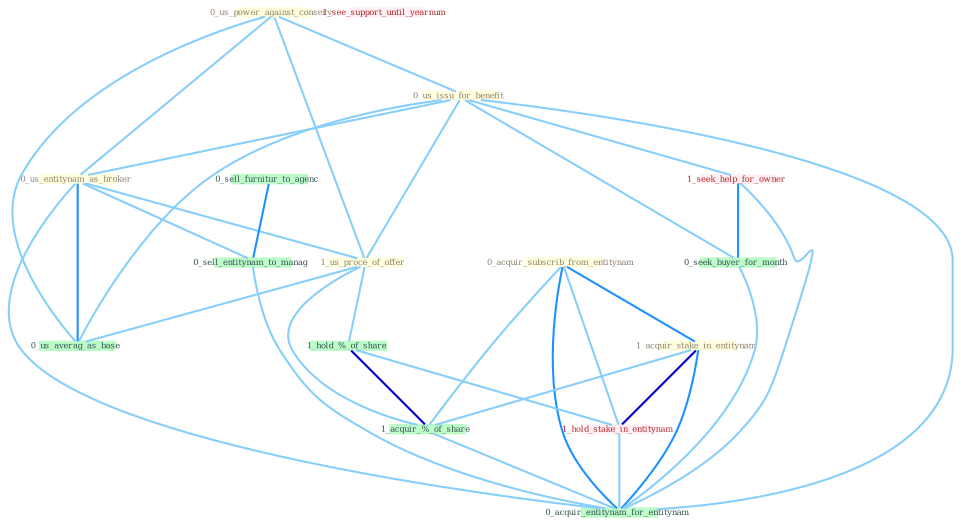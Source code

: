 Graph G{ 
    node
    [shape=polygon,style=filled,width=.5,height=.06,color="#BDFCC9",fixedsize=true,fontsize=4,
    fontcolor="#2f4f4f"];
    {node
    [color="#ffffe0", fontcolor="#8b7d6b"] "0_us_power_against_conserv " "0_us_issu_for_benefit " "0_us_entitynam_as_broker " "1_us_proce_of_offer " "0_acquir_subscrib_from_entitynam " "1_acquir_stake_in_entitynam "}
{node [color="#fff0f5", fontcolor="#b22222"] "1_hold_stake_in_entitynam " "1_seek_help_for_owner " "1_see_support_until_yearnum "}
edge [color="#B0E2FF"];

	"0_us_power_against_conserv " -- "0_us_issu_for_benefit " [w="1", color="#87cefa" ];
	"0_us_power_against_conserv " -- "0_us_entitynam_as_broker " [w="1", color="#87cefa" ];
	"0_us_power_against_conserv " -- "1_us_proce_of_offer " [w="1", color="#87cefa" ];
	"0_us_power_against_conserv " -- "0_us_averag_as_base " [w="1", color="#87cefa" ];
	"0_us_issu_for_benefit " -- "0_us_entitynam_as_broker " [w="1", color="#87cefa" ];
	"0_us_issu_for_benefit " -- "1_us_proce_of_offer " [w="1", color="#87cefa" ];
	"0_us_issu_for_benefit " -- "1_seek_help_for_owner " [w="1", color="#87cefa" ];
	"0_us_issu_for_benefit " -- "0_seek_buyer_for_month " [w="1", color="#87cefa" ];
	"0_us_issu_for_benefit " -- "0_us_averag_as_base " [w="1", color="#87cefa" ];
	"0_us_issu_for_benefit " -- "0_acquir_entitynam_for_entitynam " [w="1", color="#87cefa" ];
	"0_us_entitynam_as_broker " -- "1_us_proce_of_offer " [w="1", color="#87cefa" ];
	"0_us_entitynam_as_broker " -- "0_us_averag_as_base " [w="2", color="#1e90ff" , len=0.8];
	"0_us_entitynam_as_broker " -- "0_sell_entitynam_to_manag " [w="1", color="#87cefa" ];
	"0_us_entitynam_as_broker " -- "0_acquir_entitynam_for_entitynam " [w="1", color="#87cefa" ];
	"1_us_proce_of_offer " -- "1_hold_%_of_share " [w="1", color="#87cefa" ];
	"1_us_proce_of_offer " -- "1_acquir_%_of_share " [w="1", color="#87cefa" ];
	"1_us_proce_of_offer " -- "0_us_averag_as_base " [w="1", color="#87cefa" ];
	"0_acquir_subscrib_from_entitynam " -- "1_acquir_stake_in_entitynam " [w="2", color="#1e90ff" , len=0.8];
	"0_acquir_subscrib_from_entitynam " -- "1_hold_stake_in_entitynam " [w="1", color="#87cefa" ];
	"0_acquir_subscrib_from_entitynam " -- "1_acquir_%_of_share " [w="1", color="#87cefa" ];
	"0_acquir_subscrib_from_entitynam " -- "0_acquir_entitynam_for_entitynam " [w="2", color="#1e90ff" , len=0.8];
	"1_acquir_stake_in_entitynam " -- "1_hold_stake_in_entitynam " [w="3", color="#0000cd" , len=0.6];
	"1_acquir_stake_in_entitynam " -- "1_acquir_%_of_share " [w="1", color="#87cefa" ];
	"1_acquir_stake_in_entitynam " -- "0_acquir_entitynam_for_entitynam " [w="2", color="#1e90ff" , len=0.8];
	"1_hold_%_of_share " -- "1_hold_stake_in_entitynam " [w="1", color="#87cefa" ];
	"1_hold_%_of_share " -- "1_acquir_%_of_share " [w="3", color="#0000cd" , len=0.6];
	"1_hold_stake_in_entitynam " -- "0_acquir_entitynam_for_entitynam " [w="1", color="#87cefa" ];
	"1_seek_help_for_owner " -- "0_seek_buyer_for_month " [w="2", color="#1e90ff" , len=0.8];
	"1_seek_help_for_owner " -- "0_acquir_entitynam_for_entitynam " [w="1", color="#87cefa" ];
	"0_seek_buyer_for_month " -- "0_acquir_entitynam_for_entitynam " [w="1", color="#87cefa" ];
	"1_acquir_%_of_share " -- "0_acquir_entitynam_for_entitynam " [w="1", color="#87cefa" ];
	"0_sell_furnitur_to_agenc " -- "0_sell_entitynam_to_manag " [w="2", color="#1e90ff" , len=0.8];
	"0_sell_entitynam_to_manag " -- "0_acquir_entitynam_for_entitynam " [w="1", color="#87cefa" ];
}